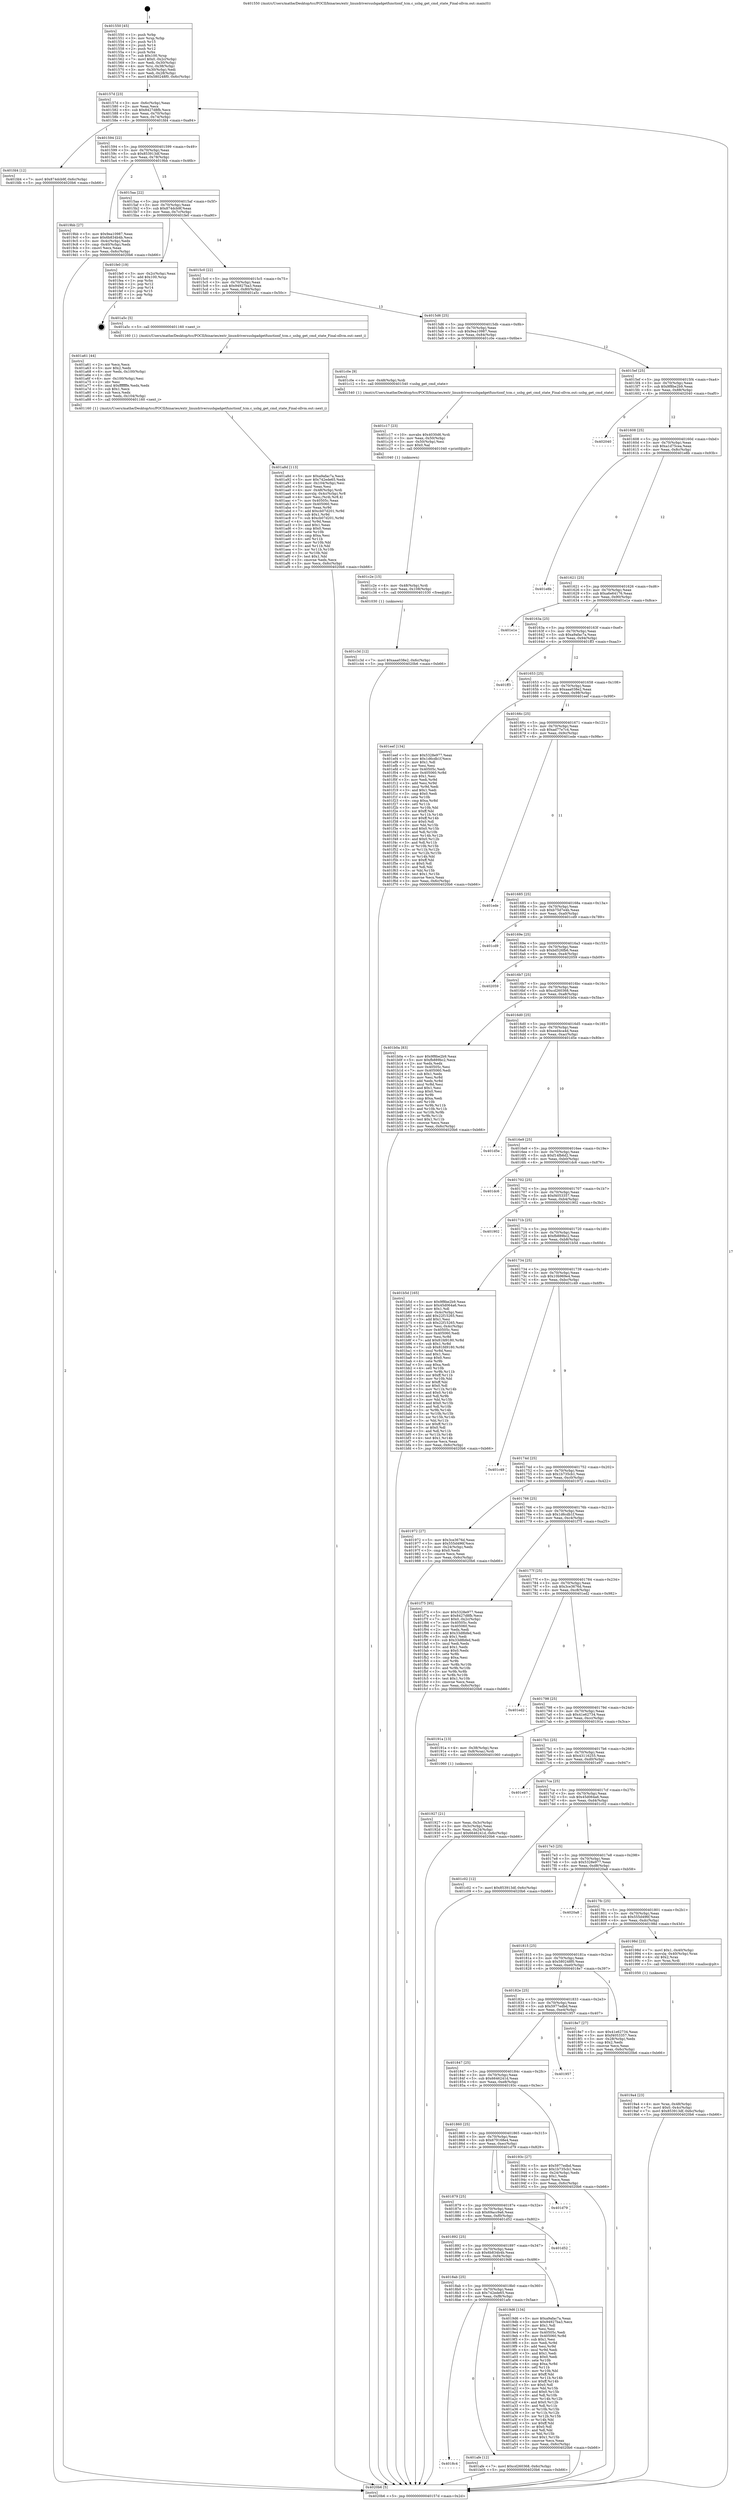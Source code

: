 digraph "0x401550" {
  label = "0x401550 (/mnt/c/Users/mathe/Desktop/tcc/POCII/binaries/extr_linuxdriversusbgadgetfunctionf_tcm.c_usbg_get_cmd_state_Final-ollvm.out::main(0))"
  labelloc = "t"
  node[shape=record]

  Entry [label="",width=0.3,height=0.3,shape=circle,fillcolor=black,style=filled]
  "0x40157d" [label="{
     0x40157d [23]\l
     | [instrs]\l
     &nbsp;&nbsp;0x40157d \<+3\>: mov -0x6c(%rbp),%eax\l
     &nbsp;&nbsp;0x401580 \<+2\>: mov %eax,%ecx\l
     &nbsp;&nbsp;0x401582 \<+6\>: sub $0x8427d8fb,%ecx\l
     &nbsp;&nbsp;0x401588 \<+3\>: mov %eax,-0x70(%rbp)\l
     &nbsp;&nbsp;0x40158b \<+3\>: mov %ecx,-0x74(%rbp)\l
     &nbsp;&nbsp;0x40158e \<+6\>: je 0000000000401fd4 \<main+0xa84\>\l
  }"]
  "0x401fd4" [label="{
     0x401fd4 [12]\l
     | [instrs]\l
     &nbsp;&nbsp;0x401fd4 \<+7\>: movl $0x874dcb9f,-0x6c(%rbp)\l
     &nbsp;&nbsp;0x401fdb \<+5\>: jmp 00000000004020b6 \<main+0xb66\>\l
  }"]
  "0x401594" [label="{
     0x401594 [22]\l
     | [instrs]\l
     &nbsp;&nbsp;0x401594 \<+5\>: jmp 0000000000401599 \<main+0x49\>\l
     &nbsp;&nbsp;0x401599 \<+3\>: mov -0x70(%rbp),%eax\l
     &nbsp;&nbsp;0x40159c \<+5\>: sub $0x853913df,%eax\l
     &nbsp;&nbsp;0x4015a1 \<+3\>: mov %eax,-0x78(%rbp)\l
     &nbsp;&nbsp;0x4015a4 \<+6\>: je 00000000004019bb \<main+0x46b\>\l
  }"]
  Exit [label="",width=0.3,height=0.3,shape=circle,fillcolor=black,style=filled,peripheries=2]
  "0x4019bb" [label="{
     0x4019bb [27]\l
     | [instrs]\l
     &nbsp;&nbsp;0x4019bb \<+5\>: mov $0x9ea10987,%eax\l
     &nbsp;&nbsp;0x4019c0 \<+5\>: mov $0x6b834b4b,%ecx\l
     &nbsp;&nbsp;0x4019c5 \<+3\>: mov -0x4c(%rbp),%edx\l
     &nbsp;&nbsp;0x4019c8 \<+3\>: cmp -0x40(%rbp),%edx\l
     &nbsp;&nbsp;0x4019cb \<+3\>: cmovl %ecx,%eax\l
     &nbsp;&nbsp;0x4019ce \<+3\>: mov %eax,-0x6c(%rbp)\l
     &nbsp;&nbsp;0x4019d1 \<+5\>: jmp 00000000004020b6 \<main+0xb66\>\l
  }"]
  "0x4015aa" [label="{
     0x4015aa [22]\l
     | [instrs]\l
     &nbsp;&nbsp;0x4015aa \<+5\>: jmp 00000000004015af \<main+0x5f\>\l
     &nbsp;&nbsp;0x4015af \<+3\>: mov -0x70(%rbp),%eax\l
     &nbsp;&nbsp;0x4015b2 \<+5\>: sub $0x874dcb9f,%eax\l
     &nbsp;&nbsp;0x4015b7 \<+3\>: mov %eax,-0x7c(%rbp)\l
     &nbsp;&nbsp;0x4015ba \<+6\>: je 0000000000401fe0 \<main+0xa90\>\l
  }"]
  "0x401c3d" [label="{
     0x401c3d [12]\l
     | [instrs]\l
     &nbsp;&nbsp;0x401c3d \<+7\>: movl $0xaaa038e2,-0x6c(%rbp)\l
     &nbsp;&nbsp;0x401c44 \<+5\>: jmp 00000000004020b6 \<main+0xb66\>\l
  }"]
  "0x401fe0" [label="{
     0x401fe0 [19]\l
     | [instrs]\l
     &nbsp;&nbsp;0x401fe0 \<+3\>: mov -0x2c(%rbp),%eax\l
     &nbsp;&nbsp;0x401fe3 \<+7\>: add $0x100,%rsp\l
     &nbsp;&nbsp;0x401fea \<+1\>: pop %rbx\l
     &nbsp;&nbsp;0x401feb \<+2\>: pop %r12\l
     &nbsp;&nbsp;0x401fed \<+2\>: pop %r14\l
     &nbsp;&nbsp;0x401fef \<+2\>: pop %r15\l
     &nbsp;&nbsp;0x401ff1 \<+1\>: pop %rbp\l
     &nbsp;&nbsp;0x401ff2 \<+1\>: ret\l
  }"]
  "0x4015c0" [label="{
     0x4015c0 [22]\l
     | [instrs]\l
     &nbsp;&nbsp;0x4015c0 \<+5\>: jmp 00000000004015c5 \<main+0x75\>\l
     &nbsp;&nbsp;0x4015c5 \<+3\>: mov -0x70(%rbp),%eax\l
     &nbsp;&nbsp;0x4015c8 \<+5\>: sub $0x94927ba3,%eax\l
     &nbsp;&nbsp;0x4015cd \<+3\>: mov %eax,-0x80(%rbp)\l
     &nbsp;&nbsp;0x4015d0 \<+6\>: je 0000000000401a5c \<main+0x50c\>\l
  }"]
  "0x401c2e" [label="{
     0x401c2e [15]\l
     | [instrs]\l
     &nbsp;&nbsp;0x401c2e \<+4\>: mov -0x48(%rbp),%rdi\l
     &nbsp;&nbsp;0x401c32 \<+6\>: mov %eax,-0x108(%rbp)\l
     &nbsp;&nbsp;0x401c38 \<+5\>: call 0000000000401030 \<free@plt\>\l
     | [calls]\l
     &nbsp;&nbsp;0x401030 \{1\} (unknown)\l
  }"]
  "0x401a5c" [label="{
     0x401a5c [5]\l
     | [instrs]\l
     &nbsp;&nbsp;0x401a5c \<+5\>: call 0000000000401160 \<next_i\>\l
     | [calls]\l
     &nbsp;&nbsp;0x401160 \{1\} (/mnt/c/Users/mathe/Desktop/tcc/POCII/binaries/extr_linuxdriversusbgadgetfunctionf_tcm.c_usbg_get_cmd_state_Final-ollvm.out::next_i)\l
  }"]
  "0x4015d6" [label="{
     0x4015d6 [25]\l
     | [instrs]\l
     &nbsp;&nbsp;0x4015d6 \<+5\>: jmp 00000000004015db \<main+0x8b\>\l
     &nbsp;&nbsp;0x4015db \<+3\>: mov -0x70(%rbp),%eax\l
     &nbsp;&nbsp;0x4015de \<+5\>: sub $0x9ea10987,%eax\l
     &nbsp;&nbsp;0x4015e3 \<+6\>: mov %eax,-0x84(%rbp)\l
     &nbsp;&nbsp;0x4015e9 \<+6\>: je 0000000000401c0e \<main+0x6be\>\l
  }"]
  "0x401c17" [label="{
     0x401c17 [23]\l
     | [instrs]\l
     &nbsp;&nbsp;0x401c17 \<+10\>: movabs $0x4030d6,%rdi\l
     &nbsp;&nbsp;0x401c21 \<+3\>: mov %eax,-0x50(%rbp)\l
     &nbsp;&nbsp;0x401c24 \<+3\>: mov -0x50(%rbp),%esi\l
     &nbsp;&nbsp;0x401c27 \<+2\>: mov $0x0,%al\l
     &nbsp;&nbsp;0x401c29 \<+5\>: call 0000000000401040 \<printf@plt\>\l
     | [calls]\l
     &nbsp;&nbsp;0x401040 \{1\} (unknown)\l
  }"]
  "0x401c0e" [label="{
     0x401c0e [9]\l
     | [instrs]\l
     &nbsp;&nbsp;0x401c0e \<+4\>: mov -0x48(%rbp),%rdi\l
     &nbsp;&nbsp;0x401c12 \<+5\>: call 0000000000401540 \<usbg_get_cmd_state\>\l
     | [calls]\l
     &nbsp;&nbsp;0x401540 \{1\} (/mnt/c/Users/mathe/Desktop/tcc/POCII/binaries/extr_linuxdriversusbgadgetfunctionf_tcm.c_usbg_get_cmd_state_Final-ollvm.out::usbg_get_cmd_state)\l
  }"]
  "0x4015ef" [label="{
     0x4015ef [25]\l
     | [instrs]\l
     &nbsp;&nbsp;0x4015ef \<+5\>: jmp 00000000004015f4 \<main+0xa4\>\l
     &nbsp;&nbsp;0x4015f4 \<+3\>: mov -0x70(%rbp),%eax\l
     &nbsp;&nbsp;0x4015f7 \<+5\>: sub $0x9f8be2b9,%eax\l
     &nbsp;&nbsp;0x4015fc \<+6\>: mov %eax,-0x88(%rbp)\l
     &nbsp;&nbsp;0x401602 \<+6\>: je 0000000000402040 \<main+0xaf0\>\l
  }"]
  "0x4018c4" [label="{
     0x4018c4\l
  }", style=dashed]
  "0x402040" [label="{
     0x402040\l
  }", style=dashed]
  "0x401608" [label="{
     0x401608 [25]\l
     | [instrs]\l
     &nbsp;&nbsp;0x401608 \<+5\>: jmp 000000000040160d \<main+0xbd\>\l
     &nbsp;&nbsp;0x40160d \<+3\>: mov -0x70(%rbp),%eax\l
     &nbsp;&nbsp;0x401610 \<+5\>: sub $0xa1d75cea,%eax\l
     &nbsp;&nbsp;0x401615 \<+6\>: mov %eax,-0x8c(%rbp)\l
     &nbsp;&nbsp;0x40161b \<+6\>: je 0000000000401e8b \<main+0x93b\>\l
  }"]
  "0x401afe" [label="{
     0x401afe [12]\l
     | [instrs]\l
     &nbsp;&nbsp;0x401afe \<+7\>: movl $0xcd260368,-0x6c(%rbp)\l
     &nbsp;&nbsp;0x401b05 \<+5\>: jmp 00000000004020b6 \<main+0xb66\>\l
  }"]
  "0x401e8b" [label="{
     0x401e8b\l
  }", style=dashed]
  "0x401621" [label="{
     0x401621 [25]\l
     | [instrs]\l
     &nbsp;&nbsp;0x401621 \<+5\>: jmp 0000000000401626 \<main+0xd6\>\l
     &nbsp;&nbsp;0x401626 \<+3\>: mov -0x70(%rbp),%eax\l
     &nbsp;&nbsp;0x401629 \<+5\>: sub $0xa6e64176,%eax\l
     &nbsp;&nbsp;0x40162e \<+6\>: mov %eax,-0x90(%rbp)\l
     &nbsp;&nbsp;0x401634 \<+6\>: je 0000000000401e1e \<main+0x8ce\>\l
  }"]
  "0x401a8d" [label="{
     0x401a8d [113]\l
     | [instrs]\l
     &nbsp;&nbsp;0x401a8d \<+5\>: mov $0xa9afac7a,%ecx\l
     &nbsp;&nbsp;0x401a92 \<+5\>: mov $0x742ede65,%edx\l
     &nbsp;&nbsp;0x401a97 \<+6\>: mov -0x104(%rbp),%esi\l
     &nbsp;&nbsp;0x401a9d \<+3\>: imul %eax,%esi\l
     &nbsp;&nbsp;0x401aa0 \<+4\>: mov -0x48(%rbp),%rdi\l
     &nbsp;&nbsp;0x401aa4 \<+4\>: movslq -0x4c(%rbp),%r8\l
     &nbsp;&nbsp;0x401aa8 \<+4\>: mov %esi,(%rdi,%r8,4)\l
     &nbsp;&nbsp;0x401aac \<+7\>: mov 0x40505c,%eax\l
     &nbsp;&nbsp;0x401ab3 \<+7\>: mov 0x405060,%esi\l
     &nbsp;&nbsp;0x401aba \<+3\>: mov %eax,%r9d\l
     &nbsp;&nbsp;0x401abd \<+7\>: add $0xcb07d201,%r9d\l
     &nbsp;&nbsp;0x401ac4 \<+4\>: sub $0x1,%r9d\l
     &nbsp;&nbsp;0x401ac8 \<+7\>: sub $0xcb07d201,%r9d\l
     &nbsp;&nbsp;0x401acf \<+4\>: imul %r9d,%eax\l
     &nbsp;&nbsp;0x401ad3 \<+3\>: and $0x1,%eax\l
     &nbsp;&nbsp;0x401ad6 \<+3\>: cmp $0x0,%eax\l
     &nbsp;&nbsp;0x401ad9 \<+4\>: sete %r10b\l
     &nbsp;&nbsp;0x401add \<+3\>: cmp $0xa,%esi\l
     &nbsp;&nbsp;0x401ae0 \<+4\>: setl %r11b\l
     &nbsp;&nbsp;0x401ae4 \<+3\>: mov %r10b,%bl\l
     &nbsp;&nbsp;0x401ae7 \<+3\>: and %r11b,%bl\l
     &nbsp;&nbsp;0x401aea \<+3\>: xor %r11b,%r10b\l
     &nbsp;&nbsp;0x401aed \<+3\>: or %r10b,%bl\l
     &nbsp;&nbsp;0x401af0 \<+3\>: test $0x1,%bl\l
     &nbsp;&nbsp;0x401af3 \<+3\>: cmovne %edx,%ecx\l
     &nbsp;&nbsp;0x401af6 \<+3\>: mov %ecx,-0x6c(%rbp)\l
     &nbsp;&nbsp;0x401af9 \<+5\>: jmp 00000000004020b6 \<main+0xb66\>\l
  }"]
  "0x401e1e" [label="{
     0x401e1e\l
  }", style=dashed]
  "0x40163a" [label="{
     0x40163a [25]\l
     | [instrs]\l
     &nbsp;&nbsp;0x40163a \<+5\>: jmp 000000000040163f \<main+0xef\>\l
     &nbsp;&nbsp;0x40163f \<+3\>: mov -0x70(%rbp),%eax\l
     &nbsp;&nbsp;0x401642 \<+5\>: sub $0xa9afac7a,%eax\l
     &nbsp;&nbsp;0x401647 \<+6\>: mov %eax,-0x94(%rbp)\l
     &nbsp;&nbsp;0x40164d \<+6\>: je 0000000000401ff3 \<main+0xaa3\>\l
  }"]
  "0x401a61" [label="{
     0x401a61 [44]\l
     | [instrs]\l
     &nbsp;&nbsp;0x401a61 \<+2\>: xor %ecx,%ecx\l
     &nbsp;&nbsp;0x401a63 \<+5\>: mov $0x2,%edx\l
     &nbsp;&nbsp;0x401a68 \<+6\>: mov %edx,-0x100(%rbp)\l
     &nbsp;&nbsp;0x401a6e \<+1\>: cltd\l
     &nbsp;&nbsp;0x401a6f \<+6\>: mov -0x100(%rbp),%esi\l
     &nbsp;&nbsp;0x401a75 \<+2\>: idiv %esi\l
     &nbsp;&nbsp;0x401a77 \<+6\>: imul $0xfffffffe,%edx,%edx\l
     &nbsp;&nbsp;0x401a7d \<+3\>: sub $0x1,%ecx\l
     &nbsp;&nbsp;0x401a80 \<+2\>: sub %ecx,%edx\l
     &nbsp;&nbsp;0x401a82 \<+6\>: mov %edx,-0x104(%rbp)\l
     &nbsp;&nbsp;0x401a88 \<+5\>: call 0000000000401160 \<next_i\>\l
     | [calls]\l
     &nbsp;&nbsp;0x401160 \{1\} (/mnt/c/Users/mathe/Desktop/tcc/POCII/binaries/extr_linuxdriversusbgadgetfunctionf_tcm.c_usbg_get_cmd_state_Final-ollvm.out::next_i)\l
  }"]
  "0x401ff3" [label="{
     0x401ff3\l
  }", style=dashed]
  "0x401653" [label="{
     0x401653 [25]\l
     | [instrs]\l
     &nbsp;&nbsp;0x401653 \<+5\>: jmp 0000000000401658 \<main+0x108\>\l
     &nbsp;&nbsp;0x401658 \<+3\>: mov -0x70(%rbp),%eax\l
     &nbsp;&nbsp;0x40165b \<+5\>: sub $0xaaa038e2,%eax\l
     &nbsp;&nbsp;0x401660 \<+6\>: mov %eax,-0x98(%rbp)\l
     &nbsp;&nbsp;0x401666 \<+6\>: je 0000000000401eef \<main+0x99f\>\l
  }"]
  "0x4018ab" [label="{
     0x4018ab [25]\l
     | [instrs]\l
     &nbsp;&nbsp;0x4018ab \<+5\>: jmp 00000000004018b0 \<main+0x360\>\l
     &nbsp;&nbsp;0x4018b0 \<+3\>: mov -0x70(%rbp),%eax\l
     &nbsp;&nbsp;0x4018b3 \<+5\>: sub $0x742ede65,%eax\l
     &nbsp;&nbsp;0x4018b8 \<+6\>: mov %eax,-0xf8(%rbp)\l
     &nbsp;&nbsp;0x4018be \<+6\>: je 0000000000401afe \<main+0x5ae\>\l
  }"]
  "0x401eef" [label="{
     0x401eef [134]\l
     | [instrs]\l
     &nbsp;&nbsp;0x401eef \<+5\>: mov $0x5328e977,%eax\l
     &nbsp;&nbsp;0x401ef4 \<+5\>: mov $0x1d6cdb1f,%ecx\l
     &nbsp;&nbsp;0x401ef9 \<+2\>: mov $0x1,%dl\l
     &nbsp;&nbsp;0x401efb \<+2\>: xor %esi,%esi\l
     &nbsp;&nbsp;0x401efd \<+7\>: mov 0x40505c,%edi\l
     &nbsp;&nbsp;0x401f04 \<+8\>: mov 0x405060,%r8d\l
     &nbsp;&nbsp;0x401f0c \<+3\>: sub $0x1,%esi\l
     &nbsp;&nbsp;0x401f0f \<+3\>: mov %edi,%r9d\l
     &nbsp;&nbsp;0x401f12 \<+3\>: add %esi,%r9d\l
     &nbsp;&nbsp;0x401f15 \<+4\>: imul %r9d,%edi\l
     &nbsp;&nbsp;0x401f19 \<+3\>: and $0x1,%edi\l
     &nbsp;&nbsp;0x401f1c \<+3\>: cmp $0x0,%edi\l
     &nbsp;&nbsp;0x401f1f \<+4\>: sete %r10b\l
     &nbsp;&nbsp;0x401f23 \<+4\>: cmp $0xa,%r8d\l
     &nbsp;&nbsp;0x401f27 \<+4\>: setl %r11b\l
     &nbsp;&nbsp;0x401f2b \<+3\>: mov %r10b,%bl\l
     &nbsp;&nbsp;0x401f2e \<+3\>: xor $0xff,%bl\l
     &nbsp;&nbsp;0x401f31 \<+3\>: mov %r11b,%r14b\l
     &nbsp;&nbsp;0x401f34 \<+4\>: xor $0xff,%r14b\l
     &nbsp;&nbsp;0x401f38 \<+3\>: xor $0x0,%dl\l
     &nbsp;&nbsp;0x401f3b \<+3\>: mov %bl,%r15b\l
     &nbsp;&nbsp;0x401f3e \<+4\>: and $0x0,%r15b\l
     &nbsp;&nbsp;0x401f42 \<+3\>: and %dl,%r10b\l
     &nbsp;&nbsp;0x401f45 \<+3\>: mov %r14b,%r12b\l
     &nbsp;&nbsp;0x401f48 \<+4\>: and $0x0,%r12b\l
     &nbsp;&nbsp;0x401f4c \<+3\>: and %dl,%r11b\l
     &nbsp;&nbsp;0x401f4f \<+3\>: or %r10b,%r15b\l
     &nbsp;&nbsp;0x401f52 \<+3\>: or %r11b,%r12b\l
     &nbsp;&nbsp;0x401f55 \<+3\>: xor %r12b,%r15b\l
     &nbsp;&nbsp;0x401f58 \<+3\>: or %r14b,%bl\l
     &nbsp;&nbsp;0x401f5b \<+3\>: xor $0xff,%bl\l
     &nbsp;&nbsp;0x401f5e \<+3\>: or $0x0,%dl\l
     &nbsp;&nbsp;0x401f61 \<+2\>: and %dl,%bl\l
     &nbsp;&nbsp;0x401f63 \<+3\>: or %bl,%r15b\l
     &nbsp;&nbsp;0x401f66 \<+4\>: test $0x1,%r15b\l
     &nbsp;&nbsp;0x401f6a \<+3\>: cmovne %ecx,%eax\l
     &nbsp;&nbsp;0x401f6d \<+3\>: mov %eax,-0x6c(%rbp)\l
     &nbsp;&nbsp;0x401f70 \<+5\>: jmp 00000000004020b6 \<main+0xb66\>\l
  }"]
  "0x40166c" [label="{
     0x40166c [25]\l
     | [instrs]\l
     &nbsp;&nbsp;0x40166c \<+5\>: jmp 0000000000401671 \<main+0x121\>\l
     &nbsp;&nbsp;0x401671 \<+3\>: mov -0x70(%rbp),%eax\l
     &nbsp;&nbsp;0x401674 \<+5\>: sub $0xad77e7c4,%eax\l
     &nbsp;&nbsp;0x401679 \<+6\>: mov %eax,-0x9c(%rbp)\l
     &nbsp;&nbsp;0x40167f \<+6\>: je 0000000000401ede \<main+0x98e\>\l
  }"]
  "0x4019d6" [label="{
     0x4019d6 [134]\l
     | [instrs]\l
     &nbsp;&nbsp;0x4019d6 \<+5\>: mov $0xa9afac7a,%eax\l
     &nbsp;&nbsp;0x4019db \<+5\>: mov $0x94927ba3,%ecx\l
     &nbsp;&nbsp;0x4019e0 \<+2\>: mov $0x1,%dl\l
     &nbsp;&nbsp;0x4019e2 \<+2\>: xor %esi,%esi\l
     &nbsp;&nbsp;0x4019e4 \<+7\>: mov 0x40505c,%edi\l
     &nbsp;&nbsp;0x4019eb \<+8\>: mov 0x405060,%r8d\l
     &nbsp;&nbsp;0x4019f3 \<+3\>: sub $0x1,%esi\l
     &nbsp;&nbsp;0x4019f6 \<+3\>: mov %edi,%r9d\l
     &nbsp;&nbsp;0x4019f9 \<+3\>: add %esi,%r9d\l
     &nbsp;&nbsp;0x4019fc \<+4\>: imul %r9d,%edi\l
     &nbsp;&nbsp;0x401a00 \<+3\>: and $0x1,%edi\l
     &nbsp;&nbsp;0x401a03 \<+3\>: cmp $0x0,%edi\l
     &nbsp;&nbsp;0x401a06 \<+4\>: sete %r10b\l
     &nbsp;&nbsp;0x401a0a \<+4\>: cmp $0xa,%r8d\l
     &nbsp;&nbsp;0x401a0e \<+4\>: setl %r11b\l
     &nbsp;&nbsp;0x401a12 \<+3\>: mov %r10b,%bl\l
     &nbsp;&nbsp;0x401a15 \<+3\>: xor $0xff,%bl\l
     &nbsp;&nbsp;0x401a18 \<+3\>: mov %r11b,%r14b\l
     &nbsp;&nbsp;0x401a1b \<+4\>: xor $0xff,%r14b\l
     &nbsp;&nbsp;0x401a1f \<+3\>: xor $0x0,%dl\l
     &nbsp;&nbsp;0x401a22 \<+3\>: mov %bl,%r15b\l
     &nbsp;&nbsp;0x401a25 \<+4\>: and $0x0,%r15b\l
     &nbsp;&nbsp;0x401a29 \<+3\>: and %dl,%r10b\l
     &nbsp;&nbsp;0x401a2c \<+3\>: mov %r14b,%r12b\l
     &nbsp;&nbsp;0x401a2f \<+4\>: and $0x0,%r12b\l
     &nbsp;&nbsp;0x401a33 \<+3\>: and %dl,%r11b\l
     &nbsp;&nbsp;0x401a36 \<+3\>: or %r10b,%r15b\l
     &nbsp;&nbsp;0x401a39 \<+3\>: or %r11b,%r12b\l
     &nbsp;&nbsp;0x401a3c \<+3\>: xor %r12b,%r15b\l
     &nbsp;&nbsp;0x401a3f \<+3\>: or %r14b,%bl\l
     &nbsp;&nbsp;0x401a42 \<+3\>: xor $0xff,%bl\l
     &nbsp;&nbsp;0x401a45 \<+3\>: or $0x0,%dl\l
     &nbsp;&nbsp;0x401a48 \<+2\>: and %dl,%bl\l
     &nbsp;&nbsp;0x401a4a \<+3\>: or %bl,%r15b\l
     &nbsp;&nbsp;0x401a4d \<+4\>: test $0x1,%r15b\l
     &nbsp;&nbsp;0x401a51 \<+3\>: cmovne %ecx,%eax\l
     &nbsp;&nbsp;0x401a54 \<+3\>: mov %eax,-0x6c(%rbp)\l
     &nbsp;&nbsp;0x401a57 \<+5\>: jmp 00000000004020b6 \<main+0xb66\>\l
  }"]
  "0x401ede" [label="{
     0x401ede\l
  }", style=dashed]
  "0x401685" [label="{
     0x401685 [25]\l
     | [instrs]\l
     &nbsp;&nbsp;0x401685 \<+5\>: jmp 000000000040168a \<main+0x13a\>\l
     &nbsp;&nbsp;0x40168a \<+3\>: mov -0x70(%rbp),%eax\l
     &nbsp;&nbsp;0x40168d \<+5\>: sub $0xb75d7e4b,%eax\l
     &nbsp;&nbsp;0x401692 \<+6\>: mov %eax,-0xa0(%rbp)\l
     &nbsp;&nbsp;0x401698 \<+6\>: je 0000000000401cd9 \<main+0x789\>\l
  }"]
  "0x401892" [label="{
     0x401892 [25]\l
     | [instrs]\l
     &nbsp;&nbsp;0x401892 \<+5\>: jmp 0000000000401897 \<main+0x347\>\l
     &nbsp;&nbsp;0x401897 \<+3\>: mov -0x70(%rbp),%eax\l
     &nbsp;&nbsp;0x40189a \<+5\>: sub $0x6b834b4b,%eax\l
     &nbsp;&nbsp;0x40189f \<+6\>: mov %eax,-0xf4(%rbp)\l
     &nbsp;&nbsp;0x4018a5 \<+6\>: je 00000000004019d6 \<main+0x486\>\l
  }"]
  "0x401cd9" [label="{
     0x401cd9\l
  }", style=dashed]
  "0x40169e" [label="{
     0x40169e [25]\l
     | [instrs]\l
     &nbsp;&nbsp;0x40169e \<+5\>: jmp 00000000004016a3 \<main+0x153\>\l
     &nbsp;&nbsp;0x4016a3 \<+3\>: mov -0x70(%rbp),%eax\l
     &nbsp;&nbsp;0x4016a6 \<+5\>: sub $0xbd526fb6,%eax\l
     &nbsp;&nbsp;0x4016ab \<+6\>: mov %eax,-0xa4(%rbp)\l
     &nbsp;&nbsp;0x4016b1 \<+6\>: je 0000000000402059 \<main+0xb09\>\l
  }"]
  "0x401d52" [label="{
     0x401d52\l
  }", style=dashed]
  "0x402059" [label="{
     0x402059\l
  }", style=dashed]
  "0x4016b7" [label="{
     0x4016b7 [25]\l
     | [instrs]\l
     &nbsp;&nbsp;0x4016b7 \<+5\>: jmp 00000000004016bc \<main+0x16c\>\l
     &nbsp;&nbsp;0x4016bc \<+3\>: mov -0x70(%rbp),%eax\l
     &nbsp;&nbsp;0x4016bf \<+5\>: sub $0xcd260368,%eax\l
     &nbsp;&nbsp;0x4016c4 \<+6\>: mov %eax,-0xa8(%rbp)\l
     &nbsp;&nbsp;0x4016ca \<+6\>: je 0000000000401b0a \<main+0x5ba\>\l
  }"]
  "0x401879" [label="{
     0x401879 [25]\l
     | [instrs]\l
     &nbsp;&nbsp;0x401879 \<+5\>: jmp 000000000040187e \<main+0x32e\>\l
     &nbsp;&nbsp;0x40187e \<+3\>: mov -0x70(%rbp),%eax\l
     &nbsp;&nbsp;0x401881 \<+5\>: sub $0x69acc9a6,%eax\l
     &nbsp;&nbsp;0x401886 \<+6\>: mov %eax,-0xf0(%rbp)\l
     &nbsp;&nbsp;0x40188c \<+6\>: je 0000000000401d52 \<main+0x802\>\l
  }"]
  "0x401b0a" [label="{
     0x401b0a [83]\l
     | [instrs]\l
     &nbsp;&nbsp;0x401b0a \<+5\>: mov $0x9f8be2b9,%eax\l
     &nbsp;&nbsp;0x401b0f \<+5\>: mov $0xfb889bc2,%ecx\l
     &nbsp;&nbsp;0x401b14 \<+2\>: xor %edx,%edx\l
     &nbsp;&nbsp;0x401b16 \<+7\>: mov 0x40505c,%esi\l
     &nbsp;&nbsp;0x401b1d \<+7\>: mov 0x405060,%edi\l
     &nbsp;&nbsp;0x401b24 \<+3\>: sub $0x1,%edx\l
     &nbsp;&nbsp;0x401b27 \<+3\>: mov %esi,%r8d\l
     &nbsp;&nbsp;0x401b2a \<+3\>: add %edx,%r8d\l
     &nbsp;&nbsp;0x401b2d \<+4\>: imul %r8d,%esi\l
     &nbsp;&nbsp;0x401b31 \<+3\>: and $0x1,%esi\l
     &nbsp;&nbsp;0x401b34 \<+3\>: cmp $0x0,%esi\l
     &nbsp;&nbsp;0x401b37 \<+4\>: sete %r9b\l
     &nbsp;&nbsp;0x401b3b \<+3\>: cmp $0xa,%edi\l
     &nbsp;&nbsp;0x401b3e \<+4\>: setl %r10b\l
     &nbsp;&nbsp;0x401b42 \<+3\>: mov %r9b,%r11b\l
     &nbsp;&nbsp;0x401b45 \<+3\>: and %r10b,%r11b\l
     &nbsp;&nbsp;0x401b48 \<+3\>: xor %r10b,%r9b\l
     &nbsp;&nbsp;0x401b4b \<+3\>: or %r9b,%r11b\l
     &nbsp;&nbsp;0x401b4e \<+4\>: test $0x1,%r11b\l
     &nbsp;&nbsp;0x401b52 \<+3\>: cmovne %ecx,%eax\l
     &nbsp;&nbsp;0x401b55 \<+3\>: mov %eax,-0x6c(%rbp)\l
     &nbsp;&nbsp;0x401b58 \<+5\>: jmp 00000000004020b6 \<main+0xb66\>\l
  }"]
  "0x4016d0" [label="{
     0x4016d0 [25]\l
     | [instrs]\l
     &nbsp;&nbsp;0x4016d0 \<+5\>: jmp 00000000004016d5 \<main+0x185\>\l
     &nbsp;&nbsp;0x4016d5 \<+3\>: mov -0x70(%rbp),%eax\l
     &nbsp;&nbsp;0x4016d8 \<+5\>: sub $0xeed4ca4d,%eax\l
     &nbsp;&nbsp;0x4016dd \<+6\>: mov %eax,-0xac(%rbp)\l
     &nbsp;&nbsp;0x4016e3 \<+6\>: je 0000000000401d5e \<main+0x80e\>\l
  }"]
  "0x401d79" [label="{
     0x401d79\l
  }", style=dashed]
  "0x401d5e" [label="{
     0x401d5e\l
  }", style=dashed]
  "0x4016e9" [label="{
     0x4016e9 [25]\l
     | [instrs]\l
     &nbsp;&nbsp;0x4016e9 \<+5\>: jmp 00000000004016ee \<main+0x19e\>\l
     &nbsp;&nbsp;0x4016ee \<+3\>: mov -0x70(%rbp),%eax\l
     &nbsp;&nbsp;0x4016f1 \<+5\>: sub $0xf14fb6d2,%eax\l
     &nbsp;&nbsp;0x4016f6 \<+6\>: mov %eax,-0xb0(%rbp)\l
     &nbsp;&nbsp;0x4016fc \<+6\>: je 0000000000401dc6 \<main+0x876\>\l
  }"]
  "0x4019a4" [label="{
     0x4019a4 [23]\l
     | [instrs]\l
     &nbsp;&nbsp;0x4019a4 \<+4\>: mov %rax,-0x48(%rbp)\l
     &nbsp;&nbsp;0x4019a8 \<+7\>: movl $0x0,-0x4c(%rbp)\l
     &nbsp;&nbsp;0x4019af \<+7\>: movl $0x853913df,-0x6c(%rbp)\l
     &nbsp;&nbsp;0x4019b6 \<+5\>: jmp 00000000004020b6 \<main+0xb66\>\l
  }"]
  "0x401dc6" [label="{
     0x401dc6\l
  }", style=dashed]
  "0x401702" [label="{
     0x401702 [25]\l
     | [instrs]\l
     &nbsp;&nbsp;0x401702 \<+5\>: jmp 0000000000401707 \<main+0x1b7\>\l
     &nbsp;&nbsp;0x401707 \<+3\>: mov -0x70(%rbp),%eax\l
     &nbsp;&nbsp;0x40170a \<+5\>: sub $0xf4053357,%eax\l
     &nbsp;&nbsp;0x40170f \<+6\>: mov %eax,-0xb4(%rbp)\l
     &nbsp;&nbsp;0x401715 \<+6\>: je 0000000000401902 \<main+0x3b2\>\l
  }"]
  "0x401860" [label="{
     0x401860 [25]\l
     | [instrs]\l
     &nbsp;&nbsp;0x401860 \<+5\>: jmp 0000000000401865 \<main+0x315\>\l
     &nbsp;&nbsp;0x401865 \<+3\>: mov -0x70(%rbp),%eax\l
     &nbsp;&nbsp;0x401868 \<+5\>: sub $0x679168e4,%eax\l
     &nbsp;&nbsp;0x40186d \<+6\>: mov %eax,-0xec(%rbp)\l
     &nbsp;&nbsp;0x401873 \<+6\>: je 0000000000401d79 \<main+0x829\>\l
  }"]
  "0x401902" [label="{
     0x401902\l
  }", style=dashed]
  "0x40171b" [label="{
     0x40171b [25]\l
     | [instrs]\l
     &nbsp;&nbsp;0x40171b \<+5\>: jmp 0000000000401720 \<main+0x1d0\>\l
     &nbsp;&nbsp;0x401720 \<+3\>: mov -0x70(%rbp),%eax\l
     &nbsp;&nbsp;0x401723 \<+5\>: sub $0xfb889bc2,%eax\l
     &nbsp;&nbsp;0x401728 \<+6\>: mov %eax,-0xb8(%rbp)\l
     &nbsp;&nbsp;0x40172e \<+6\>: je 0000000000401b5d \<main+0x60d\>\l
  }"]
  "0x40193c" [label="{
     0x40193c [27]\l
     | [instrs]\l
     &nbsp;&nbsp;0x40193c \<+5\>: mov $0x5977edbd,%eax\l
     &nbsp;&nbsp;0x401941 \<+5\>: mov $0x1b735cb1,%ecx\l
     &nbsp;&nbsp;0x401946 \<+3\>: mov -0x24(%rbp),%edx\l
     &nbsp;&nbsp;0x401949 \<+3\>: cmp $0x1,%edx\l
     &nbsp;&nbsp;0x40194c \<+3\>: cmovl %ecx,%eax\l
     &nbsp;&nbsp;0x40194f \<+3\>: mov %eax,-0x6c(%rbp)\l
     &nbsp;&nbsp;0x401952 \<+5\>: jmp 00000000004020b6 \<main+0xb66\>\l
  }"]
  "0x401b5d" [label="{
     0x401b5d [165]\l
     | [instrs]\l
     &nbsp;&nbsp;0x401b5d \<+5\>: mov $0x9f8be2b9,%eax\l
     &nbsp;&nbsp;0x401b62 \<+5\>: mov $0x45d064a6,%ecx\l
     &nbsp;&nbsp;0x401b67 \<+2\>: mov $0x1,%dl\l
     &nbsp;&nbsp;0x401b69 \<+3\>: mov -0x4c(%rbp),%esi\l
     &nbsp;&nbsp;0x401b6c \<+6\>: add $0x22f15265,%esi\l
     &nbsp;&nbsp;0x401b72 \<+3\>: add $0x1,%esi\l
     &nbsp;&nbsp;0x401b75 \<+6\>: sub $0x22f15265,%esi\l
     &nbsp;&nbsp;0x401b7b \<+3\>: mov %esi,-0x4c(%rbp)\l
     &nbsp;&nbsp;0x401b7e \<+7\>: mov 0x40505c,%esi\l
     &nbsp;&nbsp;0x401b85 \<+7\>: mov 0x405060,%edi\l
     &nbsp;&nbsp;0x401b8c \<+3\>: mov %esi,%r8d\l
     &nbsp;&nbsp;0x401b8f \<+7\>: add $0x81fd9180,%r8d\l
     &nbsp;&nbsp;0x401b96 \<+4\>: sub $0x1,%r8d\l
     &nbsp;&nbsp;0x401b9a \<+7\>: sub $0x81fd9180,%r8d\l
     &nbsp;&nbsp;0x401ba1 \<+4\>: imul %r8d,%esi\l
     &nbsp;&nbsp;0x401ba5 \<+3\>: and $0x1,%esi\l
     &nbsp;&nbsp;0x401ba8 \<+3\>: cmp $0x0,%esi\l
     &nbsp;&nbsp;0x401bab \<+4\>: sete %r9b\l
     &nbsp;&nbsp;0x401baf \<+3\>: cmp $0xa,%edi\l
     &nbsp;&nbsp;0x401bb2 \<+4\>: setl %r10b\l
     &nbsp;&nbsp;0x401bb6 \<+3\>: mov %r9b,%r11b\l
     &nbsp;&nbsp;0x401bb9 \<+4\>: xor $0xff,%r11b\l
     &nbsp;&nbsp;0x401bbd \<+3\>: mov %r10b,%bl\l
     &nbsp;&nbsp;0x401bc0 \<+3\>: xor $0xff,%bl\l
     &nbsp;&nbsp;0x401bc3 \<+3\>: xor $0x0,%dl\l
     &nbsp;&nbsp;0x401bc6 \<+3\>: mov %r11b,%r14b\l
     &nbsp;&nbsp;0x401bc9 \<+4\>: and $0x0,%r14b\l
     &nbsp;&nbsp;0x401bcd \<+3\>: and %dl,%r9b\l
     &nbsp;&nbsp;0x401bd0 \<+3\>: mov %bl,%r15b\l
     &nbsp;&nbsp;0x401bd3 \<+4\>: and $0x0,%r15b\l
     &nbsp;&nbsp;0x401bd7 \<+3\>: and %dl,%r10b\l
     &nbsp;&nbsp;0x401bda \<+3\>: or %r9b,%r14b\l
     &nbsp;&nbsp;0x401bdd \<+3\>: or %r10b,%r15b\l
     &nbsp;&nbsp;0x401be0 \<+3\>: xor %r15b,%r14b\l
     &nbsp;&nbsp;0x401be3 \<+3\>: or %bl,%r11b\l
     &nbsp;&nbsp;0x401be6 \<+4\>: xor $0xff,%r11b\l
     &nbsp;&nbsp;0x401bea \<+3\>: or $0x0,%dl\l
     &nbsp;&nbsp;0x401bed \<+3\>: and %dl,%r11b\l
     &nbsp;&nbsp;0x401bf0 \<+3\>: or %r11b,%r14b\l
     &nbsp;&nbsp;0x401bf3 \<+4\>: test $0x1,%r14b\l
     &nbsp;&nbsp;0x401bf7 \<+3\>: cmovne %ecx,%eax\l
     &nbsp;&nbsp;0x401bfa \<+3\>: mov %eax,-0x6c(%rbp)\l
     &nbsp;&nbsp;0x401bfd \<+5\>: jmp 00000000004020b6 \<main+0xb66\>\l
  }"]
  "0x401734" [label="{
     0x401734 [25]\l
     | [instrs]\l
     &nbsp;&nbsp;0x401734 \<+5\>: jmp 0000000000401739 \<main+0x1e9\>\l
     &nbsp;&nbsp;0x401739 \<+3\>: mov -0x70(%rbp),%eax\l
     &nbsp;&nbsp;0x40173c \<+5\>: sub $0x10b969e4,%eax\l
     &nbsp;&nbsp;0x401741 \<+6\>: mov %eax,-0xbc(%rbp)\l
     &nbsp;&nbsp;0x401747 \<+6\>: je 0000000000401c49 \<main+0x6f9\>\l
  }"]
  "0x401847" [label="{
     0x401847 [25]\l
     | [instrs]\l
     &nbsp;&nbsp;0x401847 \<+5\>: jmp 000000000040184c \<main+0x2fc\>\l
     &nbsp;&nbsp;0x40184c \<+3\>: mov -0x70(%rbp),%eax\l
     &nbsp;&nbsp;0x40184f \<+5\>: sub $0x6646241d,%eax\l
     &nbsp;&nbsp;0x401854 \<+6\>: mov %eax,-0xe8(%rbp)\l
     &nbsp;&nbsp;0x40185a \<+6\>: je 000000000040193c \<main+0x3ec\>\l
  }"]
  "0x401c49" [label="{
     0x401c49\l
  }", style=dashed]
  "0x40174d" [label="{
     0x40174d [25]\l
     | [instrs]\l
     &nbsp;&nbsp;0x40174d \<+5\>: jmp 0000000000401752 \<main+0x202\>\l
     &nbsp;&nbsp;0x401752 \<+3\>: mov -0x70(%rbp),%eax\l
     &nbsp;&nbsp;0x401755 \<+5\>: sub $0x1b735cb1,%eax\l
     &nbsp;&nbsp;0x40175a \<+6\>: mov %eax,-0xc0(%rbp)\l
     &nbsp;&nbsp;0x401760 \<+6\>: je 0000000000401972 \<main+0x422\>\l
  }"]
  "0x401957" [label="{
     0x401957\l
  }", style=dashed]
  "0x401972" [label="{
     0x401972 [27]\l
     | [instrs]\l
     &nbsp;&nbsp;0x401972 \<+5\>: mov $0x3ce3676d,%eax\l
     &nbsp;&nbsp;0x401977 \<+5\>: mov $0x555d496f,%ecx\l
     &nbsp;&nbsp;0x40197c \<+3\>: mov -0x24(%rbp),%edx\l
     &nbsp;&nbsp;0x40197f \<+3\>: cmp $0x0,%edx\l
     &nbsp;&nbsp;0x401982 \<+3\>: cmove %ecx,%eax\l
     &nbsp;&nbsp;0x401985 \<+3\>: mov %eax,-0x6c(%rbp)\l
     &nbsp;&nbsp;0x401988 \<+5\>: jmp 00000000004020b6 \<main+0xb66\>\l
  }"]
  "0x401766" [label="{
     0x401766 [25]\l
     | [instrs]\l
     &nbsp;&nbsp;0x401766 \<+5\>: jmp 000000000040176b \<main+0x21b\>\l
     &nbsp;&nbsp;0x40176b \<+3\>: mov -0x70(%rbp),%eax\l
     &nbsp;&nbsp;0x40176e \<+5\>: sub $0x1d6cdb1f,%eax\l
     &nbsp;&nbsp;0x401773 \<+6\>: mov %eax,-0xc4(%rbp)\l
     &nbsp;&nbsp;0x401779 \<+6\>: je 0000000000401f75 \<main+0xa25\>\l
  }"]
  "0x401927" [label="{
     0x401927 [21]\l
     | [instrs]\l
     &nbsp;&nbsp;0x401927 \<+3\>: mov %eax,-0x3c(%rbp)\l
     &nbsp;&nbsp;0x40192a \<+3\>: mov -0x3c(%rbp),%eax\l
     &nbsp;&nbsp;0x40192d \<+3\>: mov %eax,-0x24(%rbp)\l
     &nbsp;&nbsp;0x401930 \<+7\>: movl $0x6646241d,-0x6c(%rbp)\l
     &nbsp;&nbsp;0x401937 \<+5\>: jmp 00000000004020b6 \<main+0xb66\>\l
  }"]
  "0x401f75" [label="{
     0x401f75 [95]\l
     | [instrs]\l
     &nbsp;&nbsp;0x401f75 \<+5\>: mov $0x5328e977,%eax\l
     &nbsp;&nbsp;0x401f7a \<+5\>: mov $0x8427d8fb,%ecx\l
     &nbsp;&nbsp;0x401f7f \<+7\>: movl $0x0,-0x2c(%rbp)\l
     &nbsp;&nbsp;0x401f86 \<+7\>: mov 0x40505c,%edx\l
     &nbsp;&nbsp;0x401f8d \<+7\>: mov 0x405060,%esi\l
     &nbsp;&nbsp;0x401f94 \<+2\>: mov %edx,%edi\l
     &nbsp;&nbsp;0x401f96 \<+6\>: add $0x33d8bfed,%edi\l
     &nbsp;&nbsp;0x401f9c \<+3\>: sub $0x1,%edi\l
     &nbsp;&nbsp;0x401f9f \<+6\>: sub $0x33d8bfed,%edi\l
     &nbsp;&nbsp;0x401fa5 \<+3\>: imul %edi,%edx\l
     &nbsp;&nbsp;0x401fa8 \<+3\>: and $0x1,%edx\l
     &nbsp;&nbsp;0x401fab \<+3\>: cmp $0x0,%edx\l
     &nbsp;&nbsp;0x401fae \<+4\>: sete %r8b\l
     &nbsp;&nbsp;0x401fb2 \<+3\>: cmp $0xa,%esi\l
     &nbsp;&nbsp;0x401fb5 \<+4\>: setl %r9b\l
     &nbsp;&nbsp;0x401fb9 \<+3\>: mov %r8b,%r10b\l
     &nbsp;&nbsp;0x401fbc \<+3\>: and %r9b,%r10b\l
     &nbsp;&nbsp;0x401fbf \<+3\>: xor %r9b,%r8b\l
     &nbsp;&nbsp;0x401fc2 \<+3\>: or %r8b,%r10b\l
     &nbsp;&nbsp;0x401fc5 \<+4\>: test $0x1,%r10b\l
     &nbsp;&nbsp;0x401fc9 \<+3\>: cmovne %ecx,%eax\l
     &nbsp;&nbsp;0x401fcc \<+3\>: mov %eax,-0x6c(%rbp)\l
     &nbsp;&nbsp;0x401fcf \<+5\>: jmp 00000000004020b6 \<main+0xb66\>\l
  }"]
  "0x40177f" [label="{
     0x40177f [25]\l
     | [instrs]\l
     &nbsp;&nbsp;0x40177f \<+5\>: jmp 0000000000401784 \<main+0x234\>\l
     &nbsp;&nbsp;0x401784 \<+3\>: mov -0x70(%rbp),%eax\l
     &nbsp;&nbsp;0x401787 \<+5\>: sub $0x3ce3676d,%eax\l
     &nbsp;&nbsp;0x40178c \<+6\>: mov %eax,-0xc8(%rbp)\l
     &nbsp;&nbsp;0x401792 \<+6\>: je 0000000000401ed2 \<main+0x982\>\l
  }"]
  "0x401550" [label="{
     0x401550 [45]\l
     | [instrs]\l
     &nbsp;&nbsp;0x401550 \<+1\>: push %rbp\l
     &nbsp;&nbsp;0x401551 \<+3\>: mov %rsp,%rbp\l
     &nbsp;&nbsp;0x401554 \<+2\>: push %r15\l
     &nbsp;&nbsp;0x401556 \<+2\>: push %r14\l
     &nbsp;&nbsp;0x401558 \<+2\>: push %r12\l
     &nbsp;&nbsp;0x40155a \<+1\>: push %rbx\l
     &nbsp;&nbsp;0x40155b \<+7\>: sub $0x100,%rsp\l
     &nbsp;&nbsp;0x401562 \<+7\>: movl $0x0,-0x2c(%rbp)\l
     &nbsp;&nbsp;0x401569 \<+3\>: mov %edi,-0x30(%rbp)\l
     &nbsp;&nbsp;0x40156c \<+4\>: mov %rsi,-0x38(%rbp)\l
     &nbsp;&nbsp;0x401570 \<+3\>: mov -0x30(%rbp),%edi\l
     &nbsp;&nbsp;0x401573 \<+3\>: mov %edi,-0x28(%rbp)\l
     &nbsp;&nbsp;0x401576 \<+7\>: movl $0x580248f0,-0x6c(%rbp)\l
  }"]
  "0x401ed2" [label="{
     0x401ed2\l
  }", style=dashed]
  "0x401798" [label="{
     0x401798 [25]\l
     | [instrs]\l
     &nbsp;&nbsp;0x401798 \<+5\>: jmp 000000000040179d \<main+0x24d\>\l
     &nbsp;&nbsp;0x40179d \<+3\>: mov -0x70(%rbp),%eax\l
     &nbsp;&nbsp;0x4017a0 \<+5\>: sub $0x41e62734,%eax\l
     &nbsp;&nbsp;0x4017a5 \<+6\>: mov %eax,-0xcc(%rbp)\l
     &nbsp;&nbsp;0x4017ab \<+6\>: je 000000000040191a \<main+0x3ca\>\l
  }"]
  "0x4020b6" [label="{
     0x4020b6 [5]\l
     | [instrs]\l
     &nbsp;&nbsp;0x4020b6 \<+5\>: jmp 000000000040157d \<main+0x2d\>\l
  }"]
  "0x40191a" [label="{
     0x40191a [13]\l
     | [instrs]\l
     &nbsp;&nbsp;0x40191a \<+4\>: mov -0x38(%rbp),%rax\l
     &nbsp;&nbsp;0x40191e \<+4\>: mov 0x8(%rax),%rdi\l
     &nbsp;&nbsp;0x401922 \<+5\>: call 0000000000401060 \<atoi@plt\>\l
     | [calls]\l
     &nbsp;&nbsp;0x401060 \{1\} (unknown)\l
  }"]
  "0x4017b1" [label="{
     0x4017b1 [25]\l
     | [instrs]\l
     &nbsp;&nbsp;0x4017b1 \<+5\>: jmp 00000000004017b6 \<main+0x266\>\l
     &nbsp;&nbsp;0x4017b6 \<+3\>: mov -0x70(%rbp),%eax\l
     &nbsp;&nbsp;0x4017b9 \<+5\>: sub $0x43116255,%eax\l
     &nbsp;&nbsp;0x4017be \<+6\>: mov %eax,-0xd0(%rbp)\l
     &nbsp;&nbsp;0x4017c4 \<+6\>: je 0000000000401e97 \<main+0x947\>\l
  }"]
  "0x40182e" [label="{
     0x40182e [25]\l
     | [instrs]\l
     &nbsp;&nbsp;0x40182e \<+5\>: jmp 0000000000401833 \<main+0x2e3\>\l
     &nbsp;&nbsp;0x401833 \<+3\>: mov -0x70(%rbp),%eax\l
     &nbsp;&nbsp;0x401836 \<+5\>: sub $0x5977edbd,%eax\l
     &nbsp;&nbsp;0x40183b \<+6\>: mov %eax,-0xe4(%rbp)\l
     &nbsp;&nbsp;0x401841 \<+6\>: je 0000000000401957 \<main+0x407\>\l
  }"]
  "0x401e97" [label="{
     0x401e97\l
  }", style=dashed]
  "0x4017ca" [label="{
     0x4017ca [25]\l
     | [instrs]\l
     &nbsp;&nbsp;0x4017ca \<+5\>: jmp 00000000004017cf \<main+0x27f\>\l
     &nbsp;&nbsp;0x4017cf \<+3\>: mov -0x70(%rbp),%eax\l
     &nbsp;&nbsp;0x4017d2 \<+5\>: sub $0x45d064a6,%eax\l
     &nbsp;&nbsp;0x4017d7 \<+6\>: mov %eax,-0xd4(%rbp)\l
     &nbsp;&nbsp;0x4017dd \<+6\>: je 0000000000401c02 \<main+0x6b2\>\l
  }"]
  "0x4018e7" [label="{
     0x4018e7 [27]\l
     | [instrs]\l
     &nbsp;&nbsp;0x4018e7 \<+5\>: mov $0x41e62734,%eax\l
     &nbsp;&nbsp;0x4018ec \<+5\>: mov $0xf4053357,%ecx\l
     &nbsp;&nbsp;0x4018f1 \<+3\>: mov -0x28(%rbp),%edx\l
     &nbsp;&nbsp;0x4018f4 \<+3\>: cmp $0x2,%edx\l
     &nbsp;&nbsp;0x4018f7 \<+3\>: cmovne %ecx,%eax\l
     &nbsp;&nbsp;0x4018fa \<+3\>: mov %eax,-0x6c(%rbp)\l
     &nbsp;&nbsp;0x4018fd \<+5\>: jmp 00000000004020b6 \<main+0xb66\>\l
  }"]
  "0x401c02" [label="{
     0x401c02 [12]\l
     | [instrs]\l
     &nbsp;&nbsp;0x401c02 \<+7\>: movl $0x853913df,-0x6c(%rbp)\l
     &nbsp;&nbsp;0x401c09 \<+5\>: jmp 00000000004020b6 \<main+0xb66\>\l
  }"]
  "0x4017e3" [label="{
     0x4017e3 [25]\l
     | [instrs]\l
     &nbsp;&nbsp;0x4017e3 \<+5\>: jmp 00000000004017e8 \<main+0x298\>\l
     &nbsp;&nbsp;0x4017e8 \<+3\>: mov -0x70(%rbp),%eax\l
     &nbsp;&nbsp;0x4017eb \<+5\>: sub $0x5328e977,%eax\l
     &nbsp;&nbsp;0x4017f0 \<+6\>: mov %eax,-0xd8(%rbp)\l
     &nbsp;&nbsp;0x4017f6 \<+6\>: je 00000000004020a8 \<main+0xb58\>\l
  }"]
  "0x401815" [label="{
     0x401815 [25]\l
     | [instrs]\l
     &nbsp;&nbsp;0x401815 \<+5\>: jmp 000000000040181a \<main+0x2ca\>\l
     &nbsp;&nbsp;0x40181a \<+3\>: mov -0x70(%rbp),%eax\l
     &nbsp;&nbsp;0x40181d \<+5\>: sub $0x580248f0,%eax\l
     &nbsp;&nbsp;0x401822 \<+6\>: mov %eax,-0xe0(%rbp)\l
     &nbsp;&nbsp;0x401828 \<+6\>: je 00000000004018e7 \<main+0x397\>\l
  }"]
  "0x4020a8" [label="{
     0x4020a8\l
  }", style=dashed]
  "0x4017fc" [label="{
     0x4017fc [25]\l
     | [instrs]\l
     &nbsp;&nbsp;0x4017fc \<+5\>: jmp 0000000000401801 \<main+0x2b1\>\l
     &nbsp;&nbsp;0x401801 \<+3\>: mov -0x70(%rbp),%eax\l
     &nbsp;&nbsp;0x401804 \<+5\>: sub $0x555d496f,%eax\l
     &nbsp;&nbsp;0x401809 \<+6\>: mov %eax,-0xdc(%rbp)\l
     &nbsp;&nbsp;0x40180f \<+6\>: je 000000000040198d \<main+0x43d\>\l
  }"]
  "0x40198d" [label="{
     0x40198d [23]\l
     | [instrs]\l
     &nbsp;&nbsp;0x40198d \<+7\>: movl $0x1,-0x40(%rbp)\l
     &nbsp;&nbsp;0x401994 \<+4\>: movslq -0x40(%rbp),%rax\l
     &nbsp;&nbsp;0x401998 \<+4\>: shl $0x2,%rax\l
     &nbsp;&nbsp;0x40199c \<+3\>: mov %rax,%rdi\l
     &nbsp;&nbsp;0x40199f \<+5\>: call 0000000000401050 \<malloc@plt\>\l
     | [calls]\l
     &nbsp;&nbsp;0x401050 \{1\} (unknown)\l
  }"]
  Entry -> "0x401550" [label=" 1"]
  "0x40157d" -> "0x401fd4" [label=" 1"]
  "0x40157d" -> "0x401594" [label=" 17"]
  "0x401fe0" -> Exit [label=" 1"]
  "0x401594" -> "0x4019bb" [label=" 2"]
  "0x401594" -> "0x4015aa" [label=" 15"]
  "0x401fd4" -> "0x4020b6" [label=" 1"]
  "0x4015aa" -> "0x401fe0" [label=" 1"]
  "0x4015aa" -> "0x4015c0" [label=" 14"]
  "0x401f75" -> "0x4020b6" [label=" 1"]
  "0x4015c0" -> "0x401a5c" [label=" 1"]
  "0x4015c0" -> "0x4015d6" [label=" 13"]
  "0x401eef" -> "0x4020b6" [label=" 1"]
  "0x4015d6" -> "0x401c0e" [label=" 1"]
  "0x4015d6" -> "0x4015ef" [label=" 12"]
  "0x401c3d" -> "0x4020b6" [label=" 1"]
  "0x4015ef" -> "0x402040" [label=" 0"]
  "0x4015ef" -> "0x401608" [label=" 12"]
  "0x401c2e" -> "0x401c3d" [label=" 1"]
  "0x401608" -> "0x401e8b" [label=" 0"]
  "0x401608" -> "0x401621" [label=" 12"]
  "0x401c17" -> "0x401c2e" [label=" 1"]
  "0x401621" -> "0x401e1e" [label=" 0"]
  "0x401621" -> "0x40163a" [label=" 12"]
  "0x401c02" -> "0x4020b6" [label=" 1"]
  "0x40163a" -> "0x401ff3" [label=" 0"]
  "0x40163a" -> "0x401653" [label=" 12"]
  "0x401b5d" -> "0x4020b6" [label=" 1"]
  "0x401653" -> "0x401eef" [label=" 1"]
  "0x401653" -> "0x40166c" [label=" 11"]
  "0x401b0a" -> "0x4020b6" [label=" 1"]
  "0x40166c" -> "0x401ede" [label=" 0"]
  "0x40166c" -> "0x401685" [label=" 11"]
  "0x401afe" -> "0x4020b6" [label=" 1"]
  "0x401685" -> "0x401cd9" [label=" 0"]
  "0x401685" -> "0x40169e" [label=" 11"]
  "0x4018ab" -> "0x401afe" [label=" 1"]
  "0x40169e" -> "0x402059" [label=" 0"]
  "0x40169e" -> "0x4016b7" [label=" 11"]
  "0x401c0e" -> "0x401c17" [label=" 1"]
  "0x4016b7" -> "0x401b0a" [label=" 1"]
  "0x4016b7" -> "0x4016d0" [label=" 10"]
  "0x401a61" -> "0x401a8d" [label=" 1"]
  "0x4016d0" -> "0x401d5e" [label=" 0"]
  "0x4016d0" -> "0x4016e9" [label=" 10"]
  "0x401a5c" -> "0x401a61" [label=" 1"]
  "0x4016e9" -> "0x401dc6" [label=" 0"]
  "0x4016e9" -> "0x401702" [label=" 10"]
  "0x401892" -> "0x4018ab" [label=" 1"]
  "0x401702" -> "0x401902" [label=" 0"]
  "0x401702" -> "0x40171b" [label=" 10"]
  "0x401892" -> "0x4019d6" [label=" 1"]
  "0x40171b" -> "0x401b5d" [label=" 1"]
  "0x40171b" -> "0x401734" [label=" 9"]
  "0x4018ab" -> "0x4018c4" [label=" 0"]
  "0x401734" -> "0x401c49" [label=" 0"]
  "0x401734" -> "0x40174d" [label=" 9"]
  "0x401879" -> "0x401d52" [label=" 0"]
  "0x40174d" -> "0x401972" [label=" 1"]
  "0x40174d" -> "0x401766" [label=" 8"]
  "0x401a8d" -> "0x4020b6" [label=" 1"]
  "0x401766" -> "0x401f75" [label=" 1"]
  "0x401766" -> "0x40177f" [label=" 7"]
  "0x401860" -> "0x401d79" [label=" 0"]
  "0x40177f" -> "0x401ed2" [label=" 0"]
  "0x40177f" -> "0x401798" [label=" 7"]
  "0x4019d6" -> "0x4020b6" [label=" 1"]
  "0x401798" -> "0x40191a" [label=" 1"]
  "0x401798" -> "0x4017b1" [label=" 6"]
  "0x4019bb" -> "0x4020b6" [label=" 2"]
  "0x4017b1" -> "0x401e97" [label=" 0"]
  "0x4017b1" -> "0x4017ca" [label=" 6"]
  "0x4019a4" -> "0x4020b6" [label=" 1"]
  "0x4017ca" -> "0x401c02" [label=" 1"]
  "0x4017ca" -> "0x4017e3" [label=" 5"]
  "0x40198d" -> "0x4019a4" [label=" 1"]
  "0x4017e3" -> "0x4020a8" [label=" 0"]
  "0x4017e3" -> "0x4017fc" [label=" 5"]
  "0x40193c" -> "0x4020b6" [label=" 1"]
  "0x4017fc" -> "0x40198d" [label=" 1"]
  "0x4017fc" -> "0x401815" [label=" 4"]
  "0x401972" -> "0x4020b6" [label=" 1"]
  "0x401815" -> "0x4018e7" [label=" 1"]
  "0x401815" -> "0x40182e" [label=" 3"]
  "0x4018e7" -> "0x4020b6" [label=" 1"]
  "0x401550" -> "0x40157d" [label=" 1"]
  "0x4020b6" -> "0x40157d" [label=" 17"]
  "0x40191a" -> "0x401927" [label=" 1"]
  "0x401927" -> "0x4020b6" [label=" 1"]
  "0x401860" -> "0x401879" [label=" 2"]
  "0x40182e" -> "0x401957" [label=" 0"]
  "0x40182e" -> "0x401847" [label=" 3"]
  "0x401879" -> "0x401892" [label=" 2"]
  "0x401847" -> "0x40193c" [label=" 1"]
  "0x401847" -> "0x401860" [label=" 2"]
}
